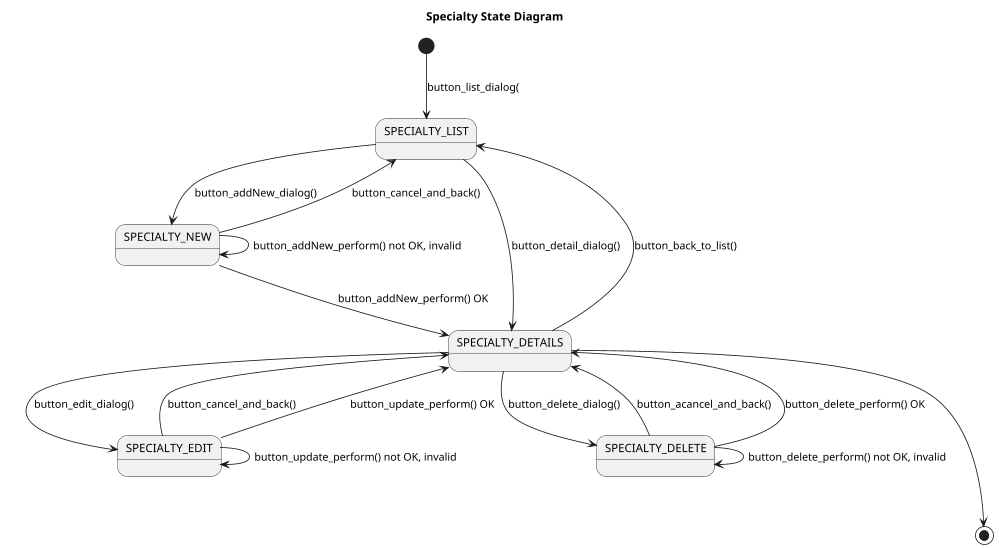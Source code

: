 @startuml

title Specialty State Diagram

'https://plantuml.com/state-diagram

' left to right direction
top to bottom direction

scale 1000 width

[*] --> SPECIALTY_LIST: button_list_dialog(

SPECIALTY_LIST --> SPECIALTY_NEW : button_addNew_dialog()
SPECIALTY_NEW --> SPECIALTY_LIST: button_cancel_and_back()
state SPECIALTY_NEW {
    SPECIALTY_NEW --> SPECIALTY_NEW : button_addNew_perform() not OK, invalid
}
SPECIALTY_NEW --> SPECIALTY_DETAILS: button_addNew_perform() OK


SPECIALTY_LIST --> SPECIALTY_DETAILS: button_detail_dialog()
SPECIALTY_DETAILS --> SPECIALTY_LIST: button_back_to_list()

SPECIALTY_DETAILS --> SPECIALTY_EDIT: button_edit_dialog()
SPECIALTY_EDIT --> SPECIALTY_DETAILS: button_cancel_and_back()
state SPECIALTY_EDIT {
    SPECIALTY_EDIT --> SPECIALTY_EDIT: button_update_perform() not OK, invalid
}
SPECIALTY_EDIT --> SPECIALTY_DETAILS: button_update_perform() OK

SPECIALTY_DETAILS --> SPECIALTY_DELETE: button_delete_dialog()
SPECIALTY_DELETE --> SPECIALTY_DETAILS: button_acancel_and_back()
state SPECIALTY_DELETE {
    SPECIALTY_DELETE --> SPECIALTY_DELETE: button_delete_perform() not OK, invalid
}
SPECIALTY_DELETE --> SPECIALTY_DETAILS: button_delete_perform() OK

SPECIALTY_DETAILS ---> [*]

@enduml